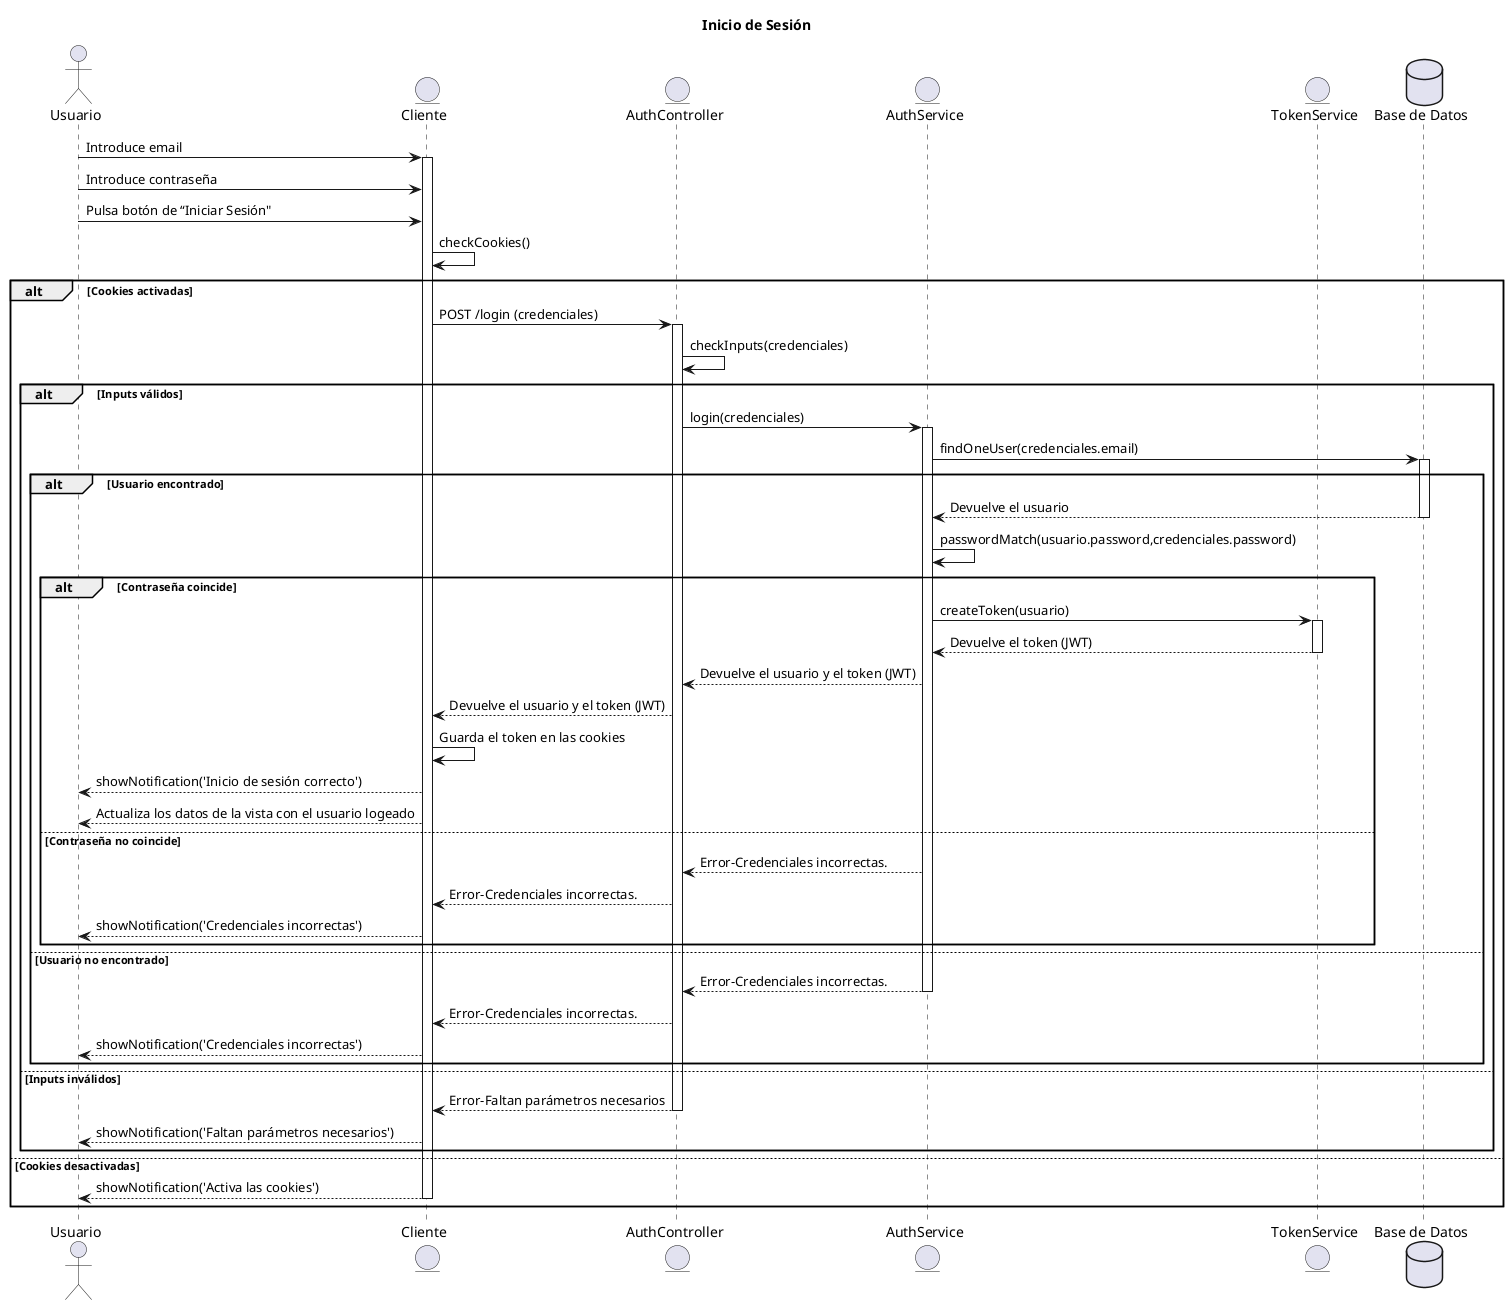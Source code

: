 @startuml
title Inicio de Sesión

actor Usuario

entity “Cliente” as Client
entity “AuthController” as Controller
entity “AuthService” as Service
entity “TokenService” as TokenService
database “Base de Datos” as DB

Usuario -> Client : Introduce email
activate Client
Usuario -> Client : Introduce contraseña
Usuario -> Client : Pulsa botón de “Iniciar Sesión"



Client -> Client : checkCookies()
alt Cookies activadas
  Client -> Controller : POST /login (credenciales)
  activate Controller
  Controller -> Controller: checkInputs(credenciales)
  alt Inputs válidos
    Controller -> Service : login(credenciales)
    activate Service
    Service -> DB : findOneUser(credenciales.email)
    activate DB
    ' alt Lanza excepción
    '   DB --> Service : Devuelve error
    '   Service --> Controller : Error desconocido
    '   Controller --> Client : Error desconocido
    '   Client --> Usuario : showNotification('Error desconocido')
    ' else No lanza excepción
      alt Usuario encontrado
      DB --> Service : Devuelve el usuario
      deactivate DB
      Service -> Service : passwordMatch(usuario.password,credenciales.password)
      alt Contraseña coincide
          Service-> TokenService : createToken(usuario)
          activate TokenService
          TokenService --> Service : Devuelve el token (JWT)
          deactivate TokenService
          Service --> Controller: Devuelve el usuario y el token (JWT)
          Controller --> Client: Devuelve el usuario y el token (JWT)
          Client -> Client: Guarda el token en las cookies
          Client --> Usuario: showNotification('Inicio de sesión correcto')
          Client --> Usuario: Actualiza los datos de la vista con el usuario logeado
      else Contraseña no coincide
          Service --> Controller : Error-Credenciales incorrectas.
          Controller --> Client : Error-Credenciales incorrectas.
          Client --> Usuario : showNotification('Credenciales incorrectas')
      end
      else Usuario no encontrado
        Service --> Controller : Error-Credenciales incorrectas.
        deactivate Service
        Controller --> Client : Error-Credenciales incorrectas.
        Client --> Usuario : showNotification('Credenciales incorrectas')
      end
    ' end
  else Inputs inválidos
    Controller --> Client : Error-Faltan parámetros necesarios
    deactivate Controller
    Client --> Usuario : showNotification('Faltan parámetros necesarios')
  end
else Cookies desactivadas
  Client --> Usuario : showNotification('Activa las cookies')
  deactivate Client
  deactivate Client
end
@enduml
